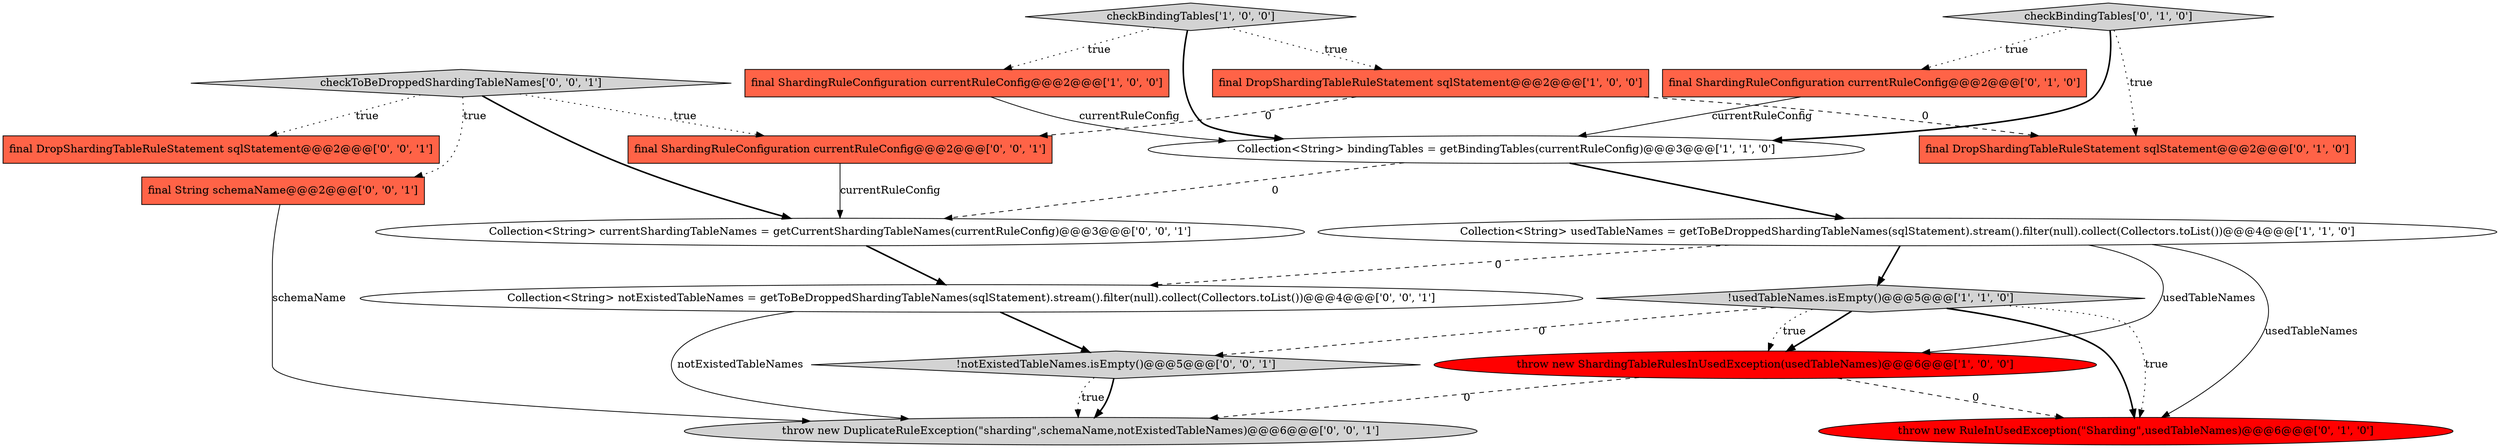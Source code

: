 digraph {
12 [style = filled, label = "Collection<String> notExistedTableNames = getToBeDroppedShardingTableNames(sqlStatement).stream().filter(null).collect(Collectors.toList())@@@4@@@['0', '0', '1']", fillcolor = white, shape = ellipse image = "AAA0AAABBB3BBB"];
14 [style = filled, label = "final DropShardingTableRuleStatement sqlStatement@@@2@@@['0', '0', '1']", fillcolor = tomato, shape = box image = "AAA0AAABBB3BBB"];
4 [style = filled, label = "Collection<String> usedTableNames = getToBeDroppedShardingTableNames(sqlStatement).stream().filter(null).collect(Collectors.toList())@@@4@@@['1', '1', '0']", fillcolor = white, shape = ellipse image = "AAA0AAABBB1BBB"];
1 [style = filled, label = "Collection<String> bindingTables = getBindingTables(currentRuleConfig)@@@3@@@['1', '1', '0']", fillcolor = white, shape = ellipse image = "AAA0AAABBB1BBB"];
3 [style = filled, label = "!usedTableNames.isEmpty()@@@5@@@['1', '1', '0']", fillcolor = lightgray, shape = diamond image = "AAA0AAABBB1BBB"];
6 [style = filled, label = "final DropShardingTableRuleStatement sqlStatement@@@2@@@['1', '0', '0']", fillcolor = tomato, shape = box image = "AAA1AAABBB1BBB"];
9 [style = filled, label = "final DropShardingTableRuleStatement sqlStatement@@@2@@@['0', '1', '0']", fillcolor = tomato, shape = box image = "AAA1AAABBB2BBB"];
13 [style = filled, label = "checkToBeDroppedShardingTableNames['0', '0', '1']", fillcolor = lightgray, shape = diamond image = "AAA0AAABBB3BBB"];
11 [style = filled, label = "final String schemaName@@@2@@@['0', '0', '1']", fillcolor = tomato, shape = box image = "AAA0AAABBB3BBB"];
16 [style = filled, label = "final ShardingRuleConfiguration currentRuleConfig@@@2@@@['0', '0', '1']", fillcolor = tomato, shape = box image = "AAA0AAABBB3BBB"];
0 [style = filled, label = "final ShardingRuleConfiguration currentRuleConfig@@@2@@@['1', '0', '0']", fillcolor = tomato, shape = box image = "AAA0AAABBB1BBB"];
8 [style = filled, label = "final ShardingRuleConfiguration currentRuleConfig@@@2@@@['0', '1', '0']", fillcolor = tomato, shape = box image = "AAA0AAABBB2BBB"];
17 [style = filled, label = "!notExistedTableNames.isEmpty()@@@5@@@['0', '0', '1']", fillcolor = lightgray, shape = diamond image = "AAA0AAABBB3BBB"];
18 [style = filled, label = "throw new DuplicateRuleException(\"sharding\",schemaName,notExistedTableNames)@@@6@@@['0', '0', '1']", fillcolor = lightgray, shape = ellipse image = "AAA0AAABBB3BBB"];
15 [style = filled, label = "Collection<String> currentShardingTableNames = getCurrentShardingTableNames(currentRuleConfig)@@@3@@@['0', '0', '1']", fillcolor = white, shape = ellipse image = "AAA0AAABBB3BBB"];
7 [style = filled, label = "throw new RuleInUsedException(\"Sharding\",usedTableNames)@@@6@@@['0', '1', '0']", fillcolor = red, shape = ellipse image = "AAA1AAABBB2BBB"];
2 [style = filled, label = "throw new ShardingTableRulesInUsedException(usedTableNames)@@@6@@@['1', '0', '0']", fillcolor = red, shape = ellipse image = "AAA1AAABBB1BBB"];
10 [style = filled, label = "checkBindingTables['0', '1', '0']", fillcolor = lightgray, shape = diamond image = "AAA0AAABBB2BBB"];
5 [style = filled, label = "checkBindingTables['1', '0', '0']", fillcolor = lightgray, shape = diamond image = "AAA0AAABBB1BBB"];
4->3 [style = bold, label=""];
10->8 [style = dotted, label="true"];
1->4 [style = bold, label=""];
3->7 [style = dotted, label="true"];
13->16 [style = dotted, label="true"];
3->17 [style = dashed, label="0"];
17->18 [style = dotted, label="true"];
1->15 [style = dashed, label="0"];
12->17 [style = bold, label=""];
6->9 [style = dashed, label="0"];
5->6 [style = dotted, label="true"];
5->0 [style = dotted, label="true"];
8->1 [style = solid, label="currentRuleConfig"];
0->1 [style = solid, label="currentRuleConfig"];
2->7 [style = dashed, label="0"];
10->9 [style = dotted, label="true"];
4->7 [style = solid, label="usedTableNames"];
4->12 [style = dashed, label="0"];
12->18 [style = solid, label="notExistedTableNames"];
5->1 [style = bold, label=""];
6->16 [style = dashed, label="0"];
11->18 [style = solid, label="schemaName"];
3->2 [style = bold, label=""];
3->7 [style = bold, label=""];
16->15 [style = solid, label="currentRuleConfig"];
2->18 [style = dashed, label="0"];
13->11 [style = dotted, label="true"];
15->12 [style = bold, label=""];
13->15 [style = bold, label=""];
10->1 [style = bold, label=""];
13->14 [style = dotted, label="true"];
4->2 [style = solid, label="usedTableNames"];
17->18 [style = bold, label=""];
3->2 [style = dotted, label="true"];
}
